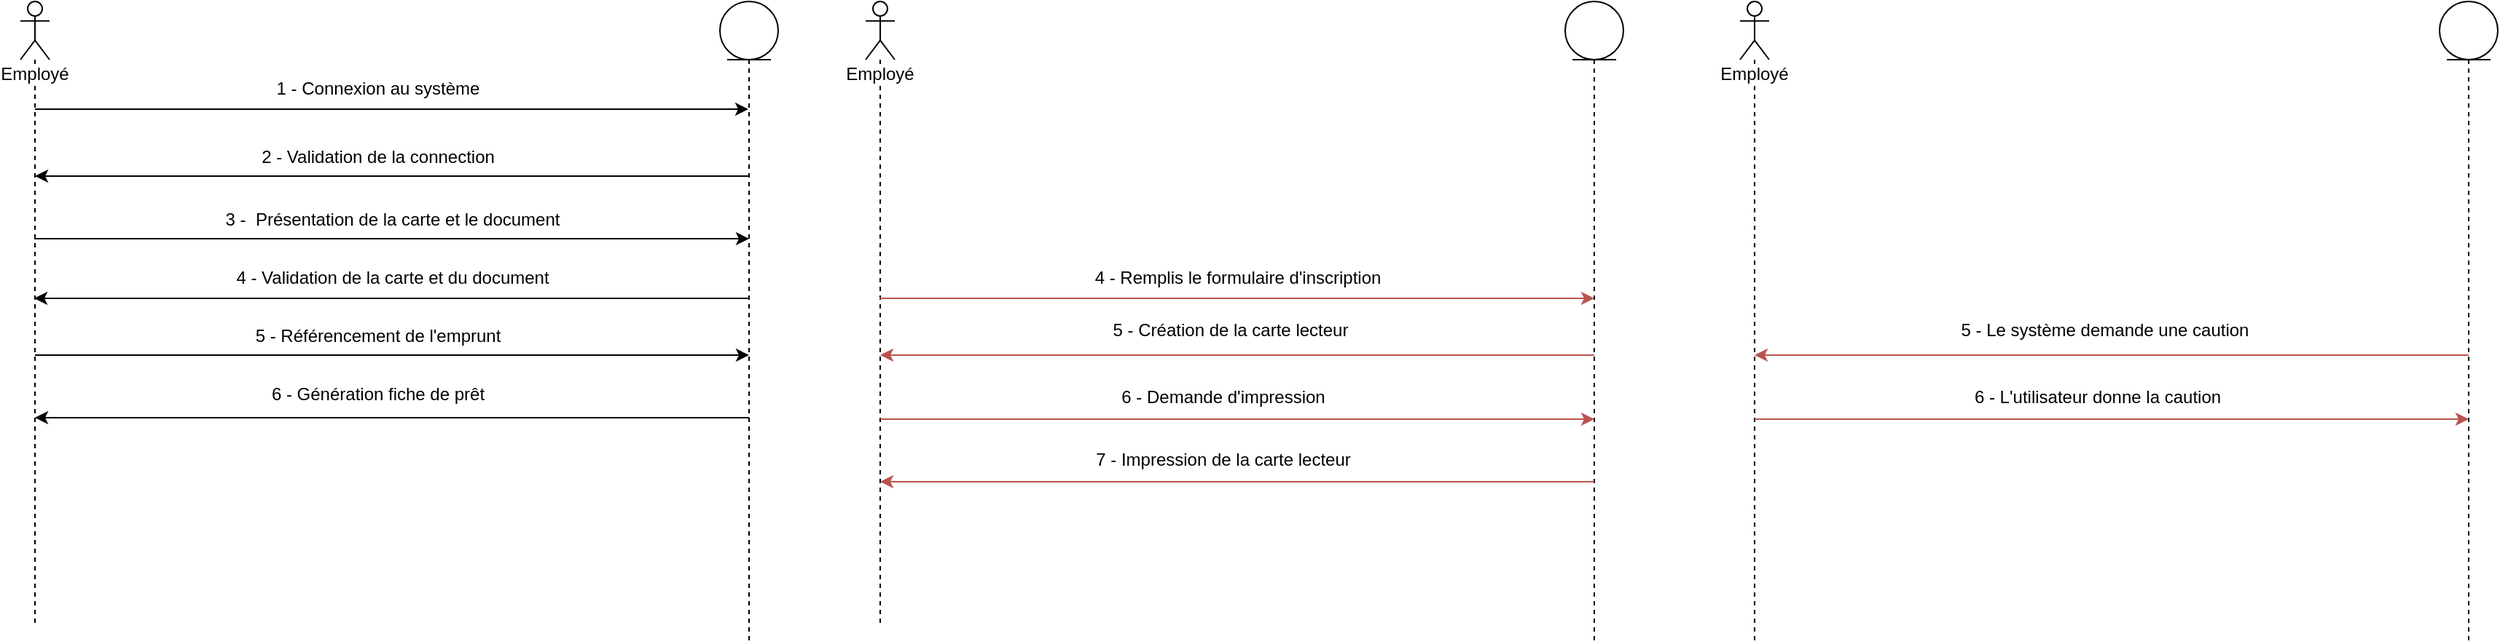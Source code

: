 <mxfile version="14.4.2" type="device"><diagram id="CMEb3qqUB7Eb61IRaZpj" name="Page-1"><mxGraphModel dx="920" dy="474" grid="1" gridSize="10" guides="1" tooltips="1" connect="1" arrows="1" fold="1" page="1" pageScale="1" pageWidth="1169" pageHeight="1654" math="0" shadow="0"><root><mxCell id="0"/><mxCell id="1" parent="0"/><mxCell id="sTtnzMtG_Og3FC2mk5sG-1" value="" style="edgeStyle=orthogonalEdgeStyle;rounded=0;orthogonalLoop=1;jettySize=auto;html=1;" parent="1" source="sTtnzMtG_Og3FC2mk5sG-2" edge="1"><mxGeometry relative="1" as="geometry"><mxPoint x="169.5" y="184" as="sourcePoint"/><mxPoint x="599.5" y="184" as="targetPoint"/><Array as="points"><mxPoint x="210" y="184"/><mxPoint x="210" y="184"/></Array></mxGeometry></mxCell><mxCell id="sTtnzMtG_Og3FC2mk5sG-2" value="Employé" style="shape=umlLifeline;participant=umlActor;perimeter=lifelinePerimeter;whiteSpace=wrap;html=1;container=1;collapsible=0;recursiveResize=0;verticalAlign=top;spacingTop=36;labelBackgroundColor=#ffffff;outlineConnect=0;" parent="1" vertex="1"><mxGeometry x="100" y="110" width="20" height="430" as="geometry"/></mxCell><mxCell id="sTtnzMtG_Og3FC2mk5sG-3" value="" style="edgeStyle=orthogonalEdgeStyle;rounded=0;orthogonalLoop=1;jettySize=auto;html=1;" parent="1" source="sTtnzMtG_Og3FC2mk5sG-4" target="sTtnzMtG_Og3FC2mk5sG-2" edge="1"><mxGeometry relative="1" as="geometry"><mxPoint x="419.5" y="260" as="targetPoint"/><Array as="points"><mxPoint x="400" y="230"/><mxPoint x="400" y="230"/></Array></mxGeometry></mxCell><mxCell id="sTtnzMtG_Og3FC2mk5sG-4" value="" style="shape=umlLifeline;participant=umlEntity;perimeter=lifelinePerimeter;whiteSpace=wrap;html=1;container=1;collapsible=0;recursiveResize=0;verticalAlign=top;spacingTop=36;labelBackgroundColor=#ffffff;outlineConnect=0;" parent="1" vertex="1"><mxGeometry x="580" y="110" width="40" height="440" as="geometry"/></mxCell><mxCell id="sTtnzMtG_Og3FC2mk5sG-5" value="1 - Connexion au système" style="text;html=1;align=center;verticalAlign=middle;resizable=0;points=[];autosize=1;" parent="1" vertex="1"><mxGeometry x="270" y="160" width="150" height="20" as="geometry"/></mxCell><mxCell id="sTtnzMtG_Og3FC2mk5sG-6" value="2 - Validation de la connection" style="text;html=1;align=center;verticalAlign=middle;resizable=0;points=[];autosize=1;" parent="1" vertex="1"><mxGeometry x="255" y="207" width="180" height="20" as="geometry"/></mxCell><mxCell id="sTtnzMtG_Og3FC2mk5sG-7" value="" style="edgeStyle=orthogonalEdgeStyle;rounded=0;orthogonalLoop=1;jettySize=auto;html=1;" parent="1" edge="1"><mxGeometry relative="1" as="geometry"><mxPoint x="109.5" y="273" as="sourcePoint"/><mxPoint x="600" y="273" as="targetPoint"/><Array as="points"><mxPoint x="210" y="273"/><mxPoint x="210" y="273"/></Array></mxGeometry></mxCell><mxCell id="sTtnzMtG_Og3FC2mk5sG-8" value="3 -&amp;nbsp; Présentation de la carte et le document" style="text;html=1;align=center;verticalAlign=middle;resizable=0;points=[];autosize=1;" parent="1" vertex="1"><mxGeometry x="235" y="250" width="240" height="20" as="geometry"/></mxCell><mxCell id="sTtnzMtG_Og3FC2mk5sG-9" value="" style="edgeStyle=orthogonalEdgeStyle;rounded=0;orthogonalLoop=1;jettySize=auto;html=1;" parent="1" edge="1"><mxGeometry relative="1" as="geometry"><mxPoint x="109.5" y="314" as="targetPoint"/><Array as="points"><mxPoint x="400" y="314"/><mxPoint x="400" y="314"/></Array><mxPoint x="599.5" y="314" as="sourcePoint"/></mxGeometry></mxCell><mxCell id="sTtnzMtG_Og3FC2mk5sG-10" value="4 - Validation de la carte et du document" style="text;html=1;align=center;verticalAlign=middle;resizable=0;points=[];autosize=1;" parent="1" vertex="1"><mxGeometry x="240" y="290" width="230" height="20" as="geometry"/></mxCell><mxCell id="sTtnzMtG_Og3FC2mk5sG-11" value="" style="edgeStyle=orthogonalEdgeStyle;rounded=0;orthogonalLoop=1;jettySize=auto;html=1;" parent="1" edge="1"><mxGeometry relative="1" as="geometry"><mxPoint x="110" y="353" as="sourcePoint"/><mxPoint x="600" y="353" as="targetPoint"/><Array as="points"><mxPoint x="210" y="353"/><mxPoint x="210" y="353"/></Array></mxGeometry></mxCell><mxCell id="sTtnzMtG_Og3FC2mk5sG-12" value="5 - Référencement de l'emprunt" style="text;html=1;align=center;verticalAlign=middle;resizable=0;points=[];autosize=1;" parent="1" vertex="1"><mxGeometry x="255" y="330" width="180" height="20" as="geometry"/></mxCell><mxCell id="sTtnzMtG_Og3FC2mk5sG-13" value="" style="edgeStyle=orthogonalEdgeStyle;rounded=0;orthogonalLoop=1;jettySize=auto;html=1;" parent="1" edge="1"><mxGeometry relative="1" as="geometry"><mxPoint x="110" y="396" as="targetPoint"/><Array as="points"><mxPoint x="400" y="396"/><mxPoint x="400" y="396"/></Array><mxPoint x="600" y="396" as="sourcePoint"/></mxGeometry></mxCell><mxCell id="sTtnzMtG_Og3FC2mk5sG-14" value="6 - Génération fiche de prêt" style="text;html=1;align=center;verticalAlign=middle;resizable=0;points=[];autosize=1;" parent="1" vertex="1"><mxGeometry x="265" y="370" width="160" height="20" as="geometry"/></mxCell><mxCell id="sTtnzMtG_Og3FC2mk5sG-15" value="4 - Remplis le formulaire d'inscription" style="text;html=1;align=center;verticalAlign=middle;resizable=0;points=[];autosize=1;" parent="1" vertex="1"><mxGeometry x="830" y="290" width="210" height="20" as="geometry"/></mxCell><mxCell id="sTtnzMtG_Og3FC2mk5sG-16" value="5 - Création de la carte lecteur" style="text;html=1;align=center;verticalAlign=middle;resizable=0;points=[];autosize=1;" parent="1" vertex="1"><mxGeometry x="840" y="326" width="180" height="20" as="geometry"/></mxCell><mxCell id="sTtnzMtG_Og3FC2mk5sG-17" value="6 - Demande d'impression" style="text;html=1;align=center;verticalAlign=middle;resizable=0;points=[];autosize=1;" parent="1" vertex="1"><mxGeometry x="845" y="372" width="160" height="20" as="geometry"/></mxCell><mxCell id="sTtnzMtG_Og3FC2mk5sG-18" value="Employé" style="shape=umlLifeline;participant=umlActor;perimeter=lifelinePerimeter;whiteSpace=wrap;html=1;container=1;collapsible=0;recursiveResize=0;verticalAlign=top;spacingTop=36;labelBackgroundColor=#ffffff;outlineConnect=0;" parent="1" vertex="1"><mxGeometry x="680" y="110" width="20" height="430" as="geometry"/></mxCell><mxCell id="sTtnzMtG_Og3FC2mk5sG-19" value="" style="shape=umlLifeline;participant=umlEntity;perimeter=lifelinePerimeter;whiteSpace=wrap;html=1;container=1;collapsible=0;recursiveResize=0;verticalAlign=top;spacingTop=36;labelBackgroundColor=#ffffff;outlineConnect=0;" parent="1" vertex="1"><mxGeometry x="1160" y="110" width="40" height="440" as="geometry"/></mxCell><mxCell id="sTtnzMtG_Og3FC2mk5sG-20" value="" style="edgeStyle=orthogonalEdgeStyle;rounded=0;orthogonalLoop=1;jettySize=auto;html=1;fillColor=#f8cecc;strokeColor=#b85450;" parent="1" edge="1"><mxGeometry relative="1" as="geometry"><mxPoint x="689.5" y="314" as="sourcePoint"/><mxPoint x="1180" y="314" as="targetPoint"/><Array as="points"><mxPoint x="810" y="314"/><mxPoint x="810" y="314"/></Array></mxGeometry></mxCell><mxCell id="sTtnzMtG_Og3FC2mk5sG-21" value="" style="edgeStyle=orthogonalEdgeStyle;rounded=0;orthogonalLoop=1;jettySize=auto;html=1;fillColor=#f8cecc;strokeColor=#b85450;" parent="1" edge="1"><mxGeometry relative="1" as="geometry"><mxPoint x="690" y="353" as="targetPoint"/><Array as="points"><mxPoint x="980" y="353"/><mxPoint x="980" y="353"/></Array><mxPoint x="1180" y="353" as="sourcePoint"/></mxGeometry></mxCell><mxCell id="sTtnzMtG_Og3FC2mk5sG-22" value="" style="edgeStyle=orthogonalEdgeStyle;rounded=0;orthogonalLoop=1;jettySize=auto;html=1;fillColor=#f8cecc;strokeColor=#b85450;" parent="1" edge="1"><mxGeometry relative="1" as="geometry"><mxPoint x="690" y="397" as="sourcePoint"/><mxPoint x="1180" y="397" as="targetPoint"/><Array as="points"><mxPoint x="810" y="397"/><mxPoint x="810" y="397"/></Array></mxGeometry></mxCell><mxCell id="sTtnzMtG_Og3FC2mk5sG-23" value="" style="edgeStyle=orthogonalEdgeStyle;rounded=0;orthogonalLoop=1;jettySize=auto;html=1;fillColor=#f8cecc;strokeColor=#b85450;" parent="1" edge="1"><mxGeometry relative="1" as="geometry"><mxPoint x="690" y="440" as="targetPoint"/><Array as="points"><mxPoint x="980" y="440"/><mxPoint x="980" y="440"/></Array><mxPoint x="1180" y="440" as="sourcePoint"/></mxGeometry></mxCell><mxCell id="sTtnzMtG_Og3FC2mk5sG-24" value="7 - Impression de la carte lecteur" style="text;html=1;align=center;verticalAlign=middle;resizable=0;points=[];autosize=1;" parent="1" vertex="1"><mxGeometry x="830" y="415" width="190" height="20" as="geometry"/></mxCell><mxCell id="sTtnzMtG_Og3FC2mk5sG-26" value="5 - Le système demande une caution" style="text;html=1;align=center;verticalAlign=middle;resizable=0;points=[];autosize=1;" parent="1" vertex="1"><mxGeometry x="1425" y="326" width="210" height="20" as="geometry"/></mxCell><mxCell id="sTtnzMtG_Og3FC2mk5sG-27" value="6 - L'utilisateur donne la caution" style="text;html=1;align=center;verticalAlign=middle;resizable=0;points=[];autosize=1;" parent="1" vertex="1"><mxGeometry x="1435" y="372" width="180" height="20" as="geometry"/></mxCell><mxCell id="sTtnzMtG_Og3FC2mk5sG-28" value="Employé" style="shape=umlLifeline;participant=umlActor;perimeter=lifelinePerimeter;whiteSpace=wrap;html=1;container=1;collapsible=0;recursiveResize=0;verticalAlign=top;spacingTop=36;labelBackgroundColor=#ffffff;outlineConnect=0;" parent="1" vertex="1"><mxGeometry x="1280" y="110" width="20" height="440" as="geometry"/></mxCell><mxCell id="sTtnzMtG_Og3FC2mk5sG-29" value="" style="shape=umlLifeline;participant=umlEntity;perimeter=lifelinePerimeter;whiteSpace=wrap;html=1;container=1;collapsible=0;recursiveResize=0;verticalAlign=top;spacingTop=36;labelBackgroundColor=#ffffff;outlineConnect=0;" parent="1" vertex="1"><mxGeometry x="1760" y="110" width="40" height="440" as="geometry"/></mxCell><mxCell id="sTtnzMtG_Og3FC2mk5sG-31" value="" style="edgeStyle=orthogonalEdgeStyle;rounded=0;orthogonalLoop=1;jettySize=auto;html=1;fillColor=#f8cecc;strokeColor=#b85450;" parent="1" edge="1"><mxGeometry relative="1" as="geometry"><mxPoint x="1290" y="353" as="targetPoint"/><Array as="points"><mxPoint x="1580" y="353"/><mxPoint x="1580" y="353"/></Array><mxPoint x="1780" y="353" as="sourcePoint"/></mxGeometry></mxCell><mxCell id="sTtnzMtG_Og3FC2mk5sG-32" value="" style="edgeStyle=orthogonalEdgeStyle;rounded=0;orthogonalLoop=1;jettySize=auto;html=1;fillColor=#f8cecc;strokeColor=#b85450;" parent="1" edge="1"><mxGeometry relative="1" as="geometry"><mxPoint x="1290" y="397" as="sourcePoint"/><mxPoint x="1780" y="397" as="targetPoint"/><Array as="points"><mxPoint x="1410" y="397"/><mxPoint x="1410" y="397"/></Array></mxGeometry></mxCell></root></mxGraphModel></diagram></mxfile>